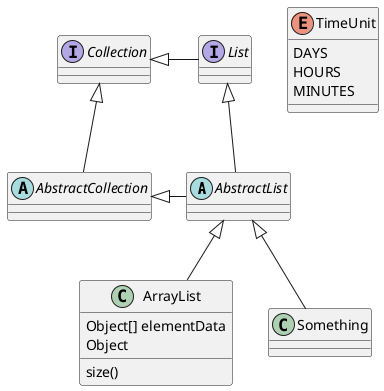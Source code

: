 @startuml
'https://plantuml.com/class-diagram

abstract class AbstractList
abstract AbstractCollection
interface List
interface Collection

List <|-- AbstractList
Collection <|-- AbstractCollection

Collection <|- List
AbstractCollection <|- AbstractList
AbstractList <|-- ArrayList
AbstractList <|-- Something

class ArrayList {
Object[] elementData
Object
size()
}

enum TimeUnit {
DAYS
HOURS
MINUTES
}

@enduml